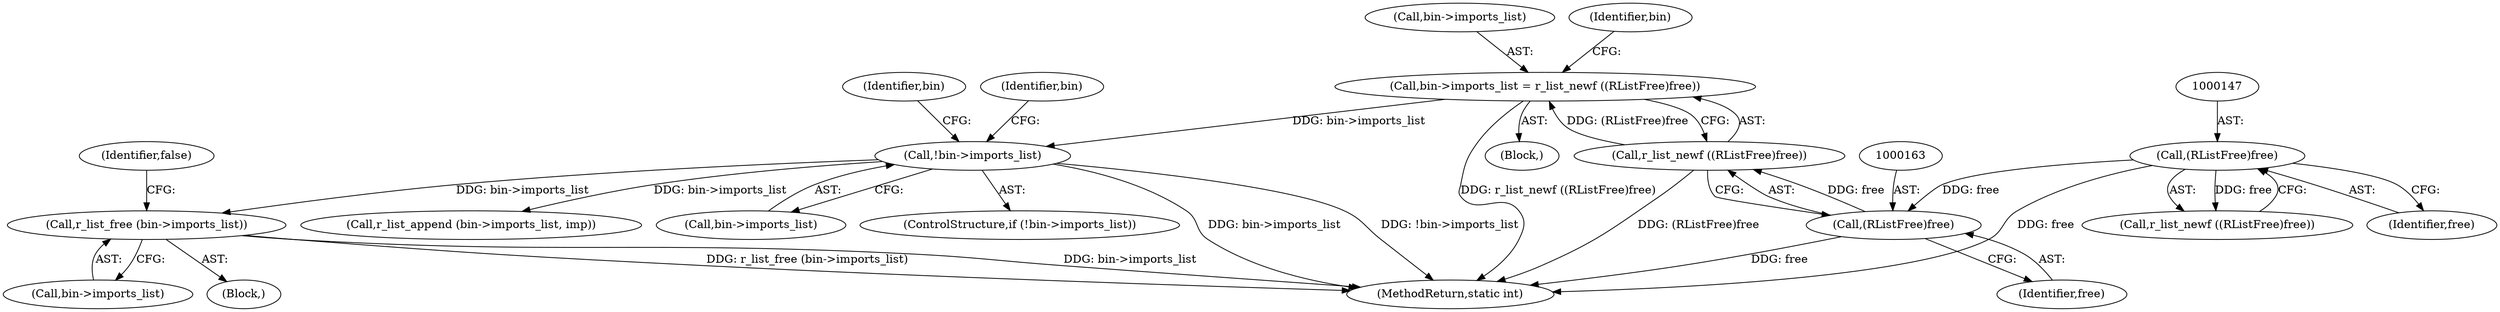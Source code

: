 digraph "0_radare2_ead645853a63bf83d8386702cad0cf23b31d7eeb@API" {
"1000195" [label="(Call,r_list_free (bin->imports_list))"];
"1000166" [label="(Call,!bin->imports_list)"];
"1000157" [label="(Call,bin->imports_list = r_list_newf ((RListFree)free))"];
"1000161" [label="(Call,r_list_newf ((RListFree)free))"];
"1000162" [label="(Call,(RListFree)free)"];
"1000146" [label="(Call,(RListFree)free)"];
"1000146" [label="(Call,(RListFree)free)"];
"1000196" [label="(Call,bin->imports_list)"];
"1000145" [label="(Call,r_list_newf ((RListFree)free))"];
"1000173" [label="(Identifier,bin)"];
"1000200" [label="(Identifier,false)"];
"1000162" [label="(Call,(RListFree)free)"];
"1000157" [label="(Call,bin->imports_list = r_list_newf ((RListFree)free))"];
"1000190" [label="(Block,)"];
"1000148" [label="(Identifier,free)"];
"1000166" [label="(Call,!bin->imports_list)"];
"1000167" [label="(Call,bin->imports_list)"];
"1000105" [label="(Block,)"];
"1000164" [label="(Identifier,free)"];
"1000195" [label="(Call,r_list_free (bin->imports_list))"];
"1000158" [label="(Call,bin->imports_list)"];
"1000168" [label="(Identifier,bin)"];
"1000619" [label="(MethodReturn,static int)"];
"1000165" [label="(ControlStructure,if (!bin->imports_list))"];
"1000179" [label="(Identifier,bin)"];
"1000533" [label="(Call,r_list_append (bin->imports_list, imp))"];
"1000161" [label="(Call,r_list_newf ((RListFree)free))"];
"1000195" -> "1000190"  [label="AST: "];
"1000195" -> "1000196"  [label="CFG: "];
"1000196" -> "1000195"  [label="AST: "];
"1000200" -> "1000195"  [label="CFG: "];
"1000195" -> "1000619"  [label="DDG: r_list_free (bin->imports_list)"];
"1000195" -> "1000619"  [label="DDG: bin->imports_list"];
"1000166" -> "1000195"  [label="DDG: bin->imports_list"];
"1000166" -> "1000165"  [label="AST: "];
"1000166" -> "1000167"  [label="CFG: "];
"1000167" -> "1000166"  [label="AST: "];
"1000173" -> "1000166"  [label="CFG: "];
"1000179" -> "1000166"  [label="CFG: "];
"1000166" -> "1000619"  [label="DDG: !bin->imports_list"];
"1000166" -> "1000619"  [label="DDG: bin->imports_list"];
"1000157" -> "1000166"  [label="DDG: bin->imports_list"];
"1000166" -> "1000533"  [label="DDG: bin->imports_list"];
"1000157" -> "1000105"  [label="AST: "];
"1000157" -> "1000161"  [label="CFG: "];
"1000158" -> "1000157"  [label="AST: "];
"1000161" -> "1000157"  [label="AST: "];
"1000168" -> "1000157"  [label="CFG: "];
"1000157" -> "1000619"  [label="DDG: r_list_newf ((RListFree)free)"];
"1000161" -> "1000157"  [label="DDG: (RListFree)free"];
"1000161" -> "1000162"  [label="CFG: "];
"1000162" -> "1000161"  [label="AST: "];
"1000161" -> "1000619"  [label="DDG: (RListFree)free"];
"1000162" -> "1000161"  [label="DDG: free"];
"1000162" -> "1000164"  [label="CFG: "];
"1000163" -> "1000162"  [label="AST: "];
"1000164" -> "1000162"  [label="AST: "];
"1000162" -> "1000619"  [label="DDG: free"];
"1000146" -> "1000162"  [label="DDG: free"];
"1000146" -> "1000145"  [label="AST: "];
"1000146" -> "1000148"  [label="CFG: "];
"1000147" -> "1000146"  [label="AST: "];
"1000148" -> "1000146"  [label="AST: "];
"1000145" -> "1000146"  [label="CFG: "];
"1000146" -> "1000619"  [label="DDG: free"];
"1000146" -> "1000145"  [label="DDG: free"];
}
